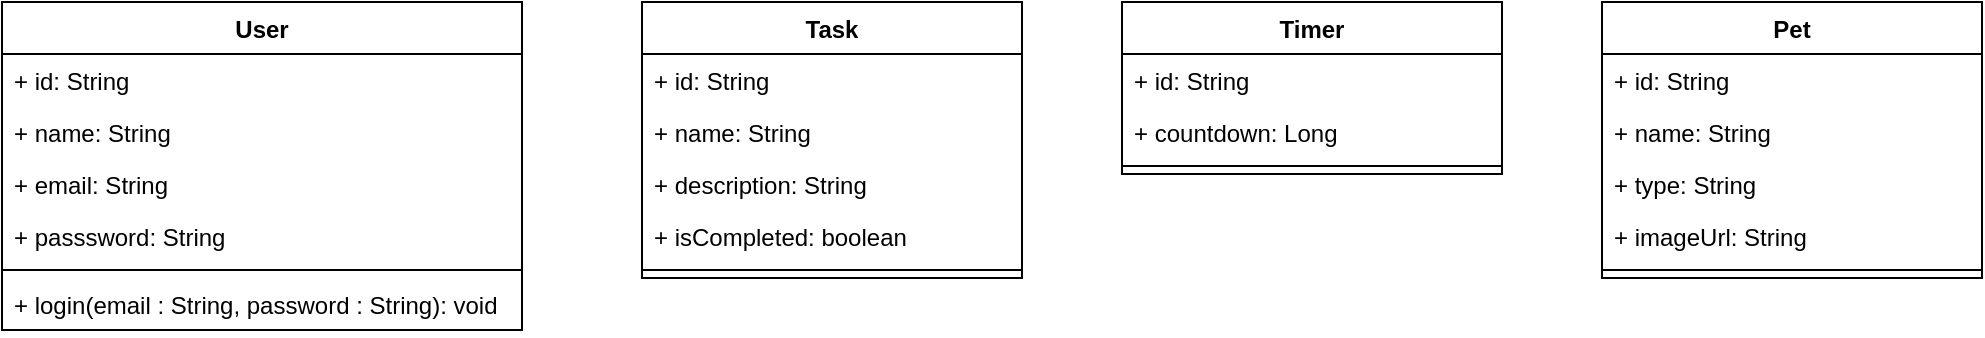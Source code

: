 <mxfile version="21.7.2" type="device">
  <diagram name="Page-1" id="cZlikUGdfWdYi2S5PXQ9">
    <mxGraphModel dx="1379" dy="788" grid="1" gridSize="10" guides="1" tooltips="1" connect="1" arrows="1" fold="1" page="1" pageScale="1" pageWidth="850" pageHeight="1100" math="0" shadow="0">
      <root>
        <mxCell id="0" />
        <mxCell id="1" parent="0" />
        <mxCell id="bsv42yPIfXRPfYxdmsO6-1" value="User" style="swimlane;fontStyle=1;align=center;verticalAlign=top;childLayout=stackLayout;horizontal=1;startSize=26;horizontalStack=0;resizeParent=1;resizeParentMax=0;resizeLast=0;collapsible=1;marginBottom=0;whiteSpace=wrap;html=1;" parent="1" vertex="1">
          <mxGeometry x="80" y="320" width="260" height="164" as="geometry" />
        </mxCell>
        <mxCell id="bsv42yPIfXRPfYxdmsO6-5" value="+ id: String" style="text;strokeColor=none;fillColor=none;align=left;verticalAlign=top;spacingLeft=4;spacingRight=4;overflow=hidden;rotatable=0;points=[[0,0.5],[1,0.5]];portConstraint=eastwest;whiteSpace=wrap;html=1;" parent="bsv42yPIfXRPfYxdmsO6-1" vertex="1">
          <mxGeometry y="26" width="260" height="26" as="geometry" />
        </mxCell>
        <mxCell id="bsv42yPIfXRPfYxdmsO6-2" value="+ name: String" style="text;strokeColor=none;fillColor=none;align=left;verticalAlign=top;spacingLeft=4;spacingRight=4;overflow=hidden;rotatable=0;points=[[0,0.5],[1,0.5]];portConstraint=eastwest;whiteSpace=wrap;html=1;" parent="bsv42yPIfXRPfYxdmsO6-1" vertex="1">
          <mxGeometry y="52" width="260" height="26" as="geometry" />
        </mxCell>
        <mxCell id="KkgNyqtdSRPPBqL8YplF-1" value="+ email: String" style="text;strokeColor=none;fillColor=none;align=left;verticalAlign=top;spacingLeft=4;spacingRight=4;overflow=hidden;rotatable=0;points=[[0,0.5],[1,0.5]];portConstraint=eastwest;whiteSpace=wrap;html=1;" vertex="1" parent="bsv42yPIfXRPfYxdmsO6-1">
          <mxGeometry y="78" width="260" height="26" as="geometry" />
        </mxCell>
        <mxCell id="bsv42yPIfXRPfYxdmsO6-6" value="+ passsword: String" style="text;strokeColor=none;fillColor=none;align=left;verticalAlign=top;spacingLeft=4;spacingRight=4;overflow=hidden;rotatable=0;points=[[0,0.5],[1,0.5]];portConstraint=eastwest;whiteSpace=wrap;html=1;" parent="bsv42yPIfXRPfYxdmsO6-1" vertex="1">
          <mxGeometry y="104" width="260" height="26" as="geometry" />
        </mxCell>
        <mxCell id="bsv42yPIfXRPfYxdmsO6-3" value="" style="line;strokeWidth=1;fillColor=none;align=left;verticalAlign=middle;spacingTop=-1;spacingLeft=3;spacingRight=3;rotatable=0;labelPosition=right;points=[];portConstraint=eastwest;strokeColor=inherit;" parent="bsv42yPIfXRPfYxdmsO6-1" vertex="1">
          <mxGeometry y="130" width="260" height="8" as="geometry" />
        </mxCell>
        <mxCell id="bsv42yPIfXRPfYxdmsO6-4" value="+ login(email : String, password : String): void" style="text;strokeColor=none;fillColor=none;align=left;verticalAlign=top;spacingLeft=4;spacingRight=4;overflow=hidden;rotatable=0;points=[[0,0.5],[1,0.5]];portConstraint=eastwest;whiteSpace=wrap;html=1;" parent="bsv42yPIfXRPfYxdmsO6-1" vertex="1">
          <mxGeometry y="138" width="260" height="26" as="geometry" />
        </mxCell>
        <mxCell id="KkgNyqtdSRPPBqL8YplF-2" value="Task" style="swimlane;fontStyle=1;align=center;verticalAlign=top;childLayout=stackLayout;horizontal=1;startSize=26;horizontalStack=0;resizeParent=1;resizeParentMax=0;resizeLast=0;collapsible=1;marginBottom=0;whiteSpace=wrap;html=1;" vertex="1" parent="1">
          <mxGeometry x="400" y="320" width="190" height="138" as="geometry" />
        </mxCell>
        <mxCell id="KkgNyqtdSRPPBqL8YplF-3" value="+ id: String" style="text;strokeColor=none;fillColor=none;align=left;verticalAlign=top;spacingLeft=4;spacingRight=4;overflow=hidden;rotatable=0;points=[[0,0.5],[1,0.5]];portConstraint=eastwest;whiteSpace=wrap;html=1;" vertex="1" parent="KkgNyqtdSRPPBqL8YplF-2">
          <mxGeometry y="26" width="190" height="26" as="geometry" />
        </mxCell>
        <mxCell id="KkgNyqtdSRPPBqL8YplF-4" value="+ name: String" style="text;strokeColor=none;fillColor=none;align=left;verticalAlign=top;spacingLeft=4;spacingRight=4;overflow=hidden;rotatable=0;points=[[0,0.5],[1,0.5]];portConstraint=eastwest;whiteSpace=wrap;html=1;" vertex="1" parent="KkgNyqtdSRPPBqL8YplF-2">
          <mxGeometry y="52" width="190" height="26" as="geometry" />
        </mxCell>
        <mxCell id="KkgNyqtdSRPPBqL8YplF-5" value="+ description: String" style="text;strokeColor=none;fillColor=none;align=left;verticalAlign=top;spacingLeft=4;spacingRight=4;overflow=hidden;rotatable=0;points=[[0,0.5],[1,0.5]];portConstraint=eastwest;whiteSpace=wrap;html=1;" vertex="1" parent="KkgNyqtdSRPPBqL8YplF-2">
          <mxGeometry y="78" width="190" height="26" as="geometry" />
        </mxCell>
        <mxCell id="KkgNyqtdSRPPBqL8YplF-6" value="+ isCompleted: boolean" style="text;strokeColor=none;fillColor=none;align=left;verticalAlign=top;spacingLeft=4;spacingRight=4;overflow=hidden;rotatable=0;points=[[0,0.5],[1,0.5]];portConstraint=eastwest;whiteSpace=wrap;html=1;" vertex="1" parent="KkgNyqtdSRPPBqL8YplF-2">
          <mxGeometry y="104" width="190" height="26" as="geometry" />
        </mxCell>
        <mxCell id="KkgNyqtdSRPPBqL8YplF-7" value="" style="line;strokeWidth=1;fillColor=none;align=left;verticalAlign=middle;spacingTop=-1;spacingLeft=3;spacingRight=3;rotatable=0;labelPosition=right;points=[];portConstraint=eastwest;strokeColor=inherit;" vertex="1" parent="KkgNyqtdSRPPBqL8YplF-2">
          <mxGeometry y="130" width="190" height="8" as="geometry" />
        </mxCell>
        <mxCell id="KkgNyqtdSRPPBqL8YplF-9" value="Timer" style="swimlane;fontStyle=1;align=center;verticalAlign=top;childLayout=stackLayout;horizontal=1;startSize=26;horizontalStack=0;resizeParent=1;resizeParentMax=0;resizeLast=0;collapsible=1;marginBottom=0;whiteSpace=wrap;html=1;" vertex="1" parent="1">
          <mxGeometry x="640" y="320" width="190" height="86" as="geometry" />
        </mxCell>
        <mxCell id="KkgNyqtdSRPPBqL8YplF-10" value="+ id: String" style="text;strokeColor=none;fillColor=none;align=left;verticalAlign=top;spacingLeft=4;spacingRight=4;overflow=hidden;rotatable=0;points=[[0,0.5],[1,0.5]];portConstraint=eastwest;whiteSpace=wrap;html=1;" vertex="1" parent="KkgNyqtdSRPPBqL8YplF-9">
          <mxGeometry y="26" width="190" height="26" as="geometry" />
        </mxCell>
        <mxCell id="KkgNyqtdSRPPBqL8YplF-11" value="+ countdown: Long" style="text;strokeColor=none;fillColor=none;align=left;verticalAlign=top;spacingLeft=4;spacingRight=4;overflow=hidden;rotatable=0;points=[[0,0.5],[1,0.5]];portConstraint=eastwest;whiteSpace=wrap;html=1;" vertex="1" parent="KkgNyqtdSRPPBqL8YplF-9">
          <mxGeometry y="52" width="190" height="26" as="geometry" />
        </mxCell>
        <mxCell id="KkgNyqtdSRPPBqL8YplF-14" value="" style="line;strokeWidth=1;fillColor=none;align=left;verticalAlign=middle;spacingTop=-1;spacingLeft=3;spacingRight=3;rotatable=0;labelPosition=right;points=[];portConstraint=eastwest;strokeColor=inherit;" vertex="1" parent="KkgNyqtdSRPPBqL8YplF-9">
          <mxGeometry y="78" width="190" height="8" as="geometry" />
        </mxCell>
        <mxCell id="KkgNyqtdSRPPBqL8YplF-15" value="Pet" style="swimlane;fontStyle=1;align=center;verticalAlign=top;childLayout=stackLayout;horizontal=1;startSize=26;horizontalStack=0;resizeParent=1;resizeParentMax=0;resizeLast=0;collapsible=1;marginBottom=0;whiteSpace=wrap;html=1;" vertex="1" parent="1">
          <mxGeometry x="880" y="320" width="190" height="138" as="geometry" />
        </mxCell>
        <mxCell id="KkgNyqtdSRPPBqL8YplF-16" value="+ id: String" style="text;strokeColor=none;fillColor=none;align=left;verticalAlign=top;spacingLeft=4;spacingRight=4;overflow=hidden;rotatable=0;points=[[0,0.5],[1,0.5]];portConstraint=eastwest;whiteSpace=wrap;html=1;" vertex="1" parent="KkgNyqtdSRPPBqL8YplF-15">
          <mxGeometry y="26" width="190" height="26" as="geometry" />
        </mxCell>
        <mxCell id="KkgNyqtdSRPPBqL8YplF-17" value="+ name: String" style="text;strokeColor=none;fillColor=none;align=left;verticalAlign=top;spacingLeft=4;spacingRight=4;overflow=hidden;rotatable=0;points=[[0,0.5],[1,0.5]];portConstraint=eastwest;whiteSpace=wrap;html=1;" vertex="1" parent="KkgNyqtdSRPPBqL8YplF-15">
          <mxGeometry y="52" width="190" height="26" as="geometry" />
        </mxCell>
        <mxCell id="KkgNyqtdSRPPBqL8YplF-19" value="+ type: String" style="text;strokeColor=none;fillColor=none;align=left;verticalAlign=top;spacingLeft=4;spacingRight=4;overflow=hidden;rotatable=0;points=[[0,0.5],[1,0.5]];portConstraint=eastwest;whiteSpace=wrap;html=1;" vertex="1" parent="KkgNyqtdSRPPBqL8YplF-15">
          <mxGeometry y="78" width="190" height="26" as="geometry" />
        </mxCell>
        <mxCell id="KkgNyqtdSRPPBqL8YplF-20" value="+ imageUrl: String" style="text;strokeColor=none;fillColor=none;align=left;verticalAlign=top;spacingLeft=4;spacingRight=4;overflow=hidden;rotatable=0;points=[[0,0.5],[1,0.5]];portConstraint=eastwest;whiteSpace=wrap;html=1;" vertex="1" parent="KkgNyqtdSRPPBqL8YplF-15">
          <mxGeometry y="104" width="190" height="26" as="geometry" />
        </mxCell>
        <mxCell id="KkgNyqtdSRPPBqL8YplF-18" value="" style="line;strokeWidth=1;fillColor=none;align=left;verticalAlign=middle;spacingTop=-1;spacingLeft=3;spacingRight=3;rotatable=0;labelPosition=right;points=[];portConstraint=eastwest;strokeColor=inherit;" vertex="1" parent="KkgNyqtdSRPPBqL8YplF-15">
          <mxGeometry y="130" width="190" height="8" as="geometry" />
        </mxCell>
      </root>
    </mxGraphModel>
  </diagram>
</mxfile>
